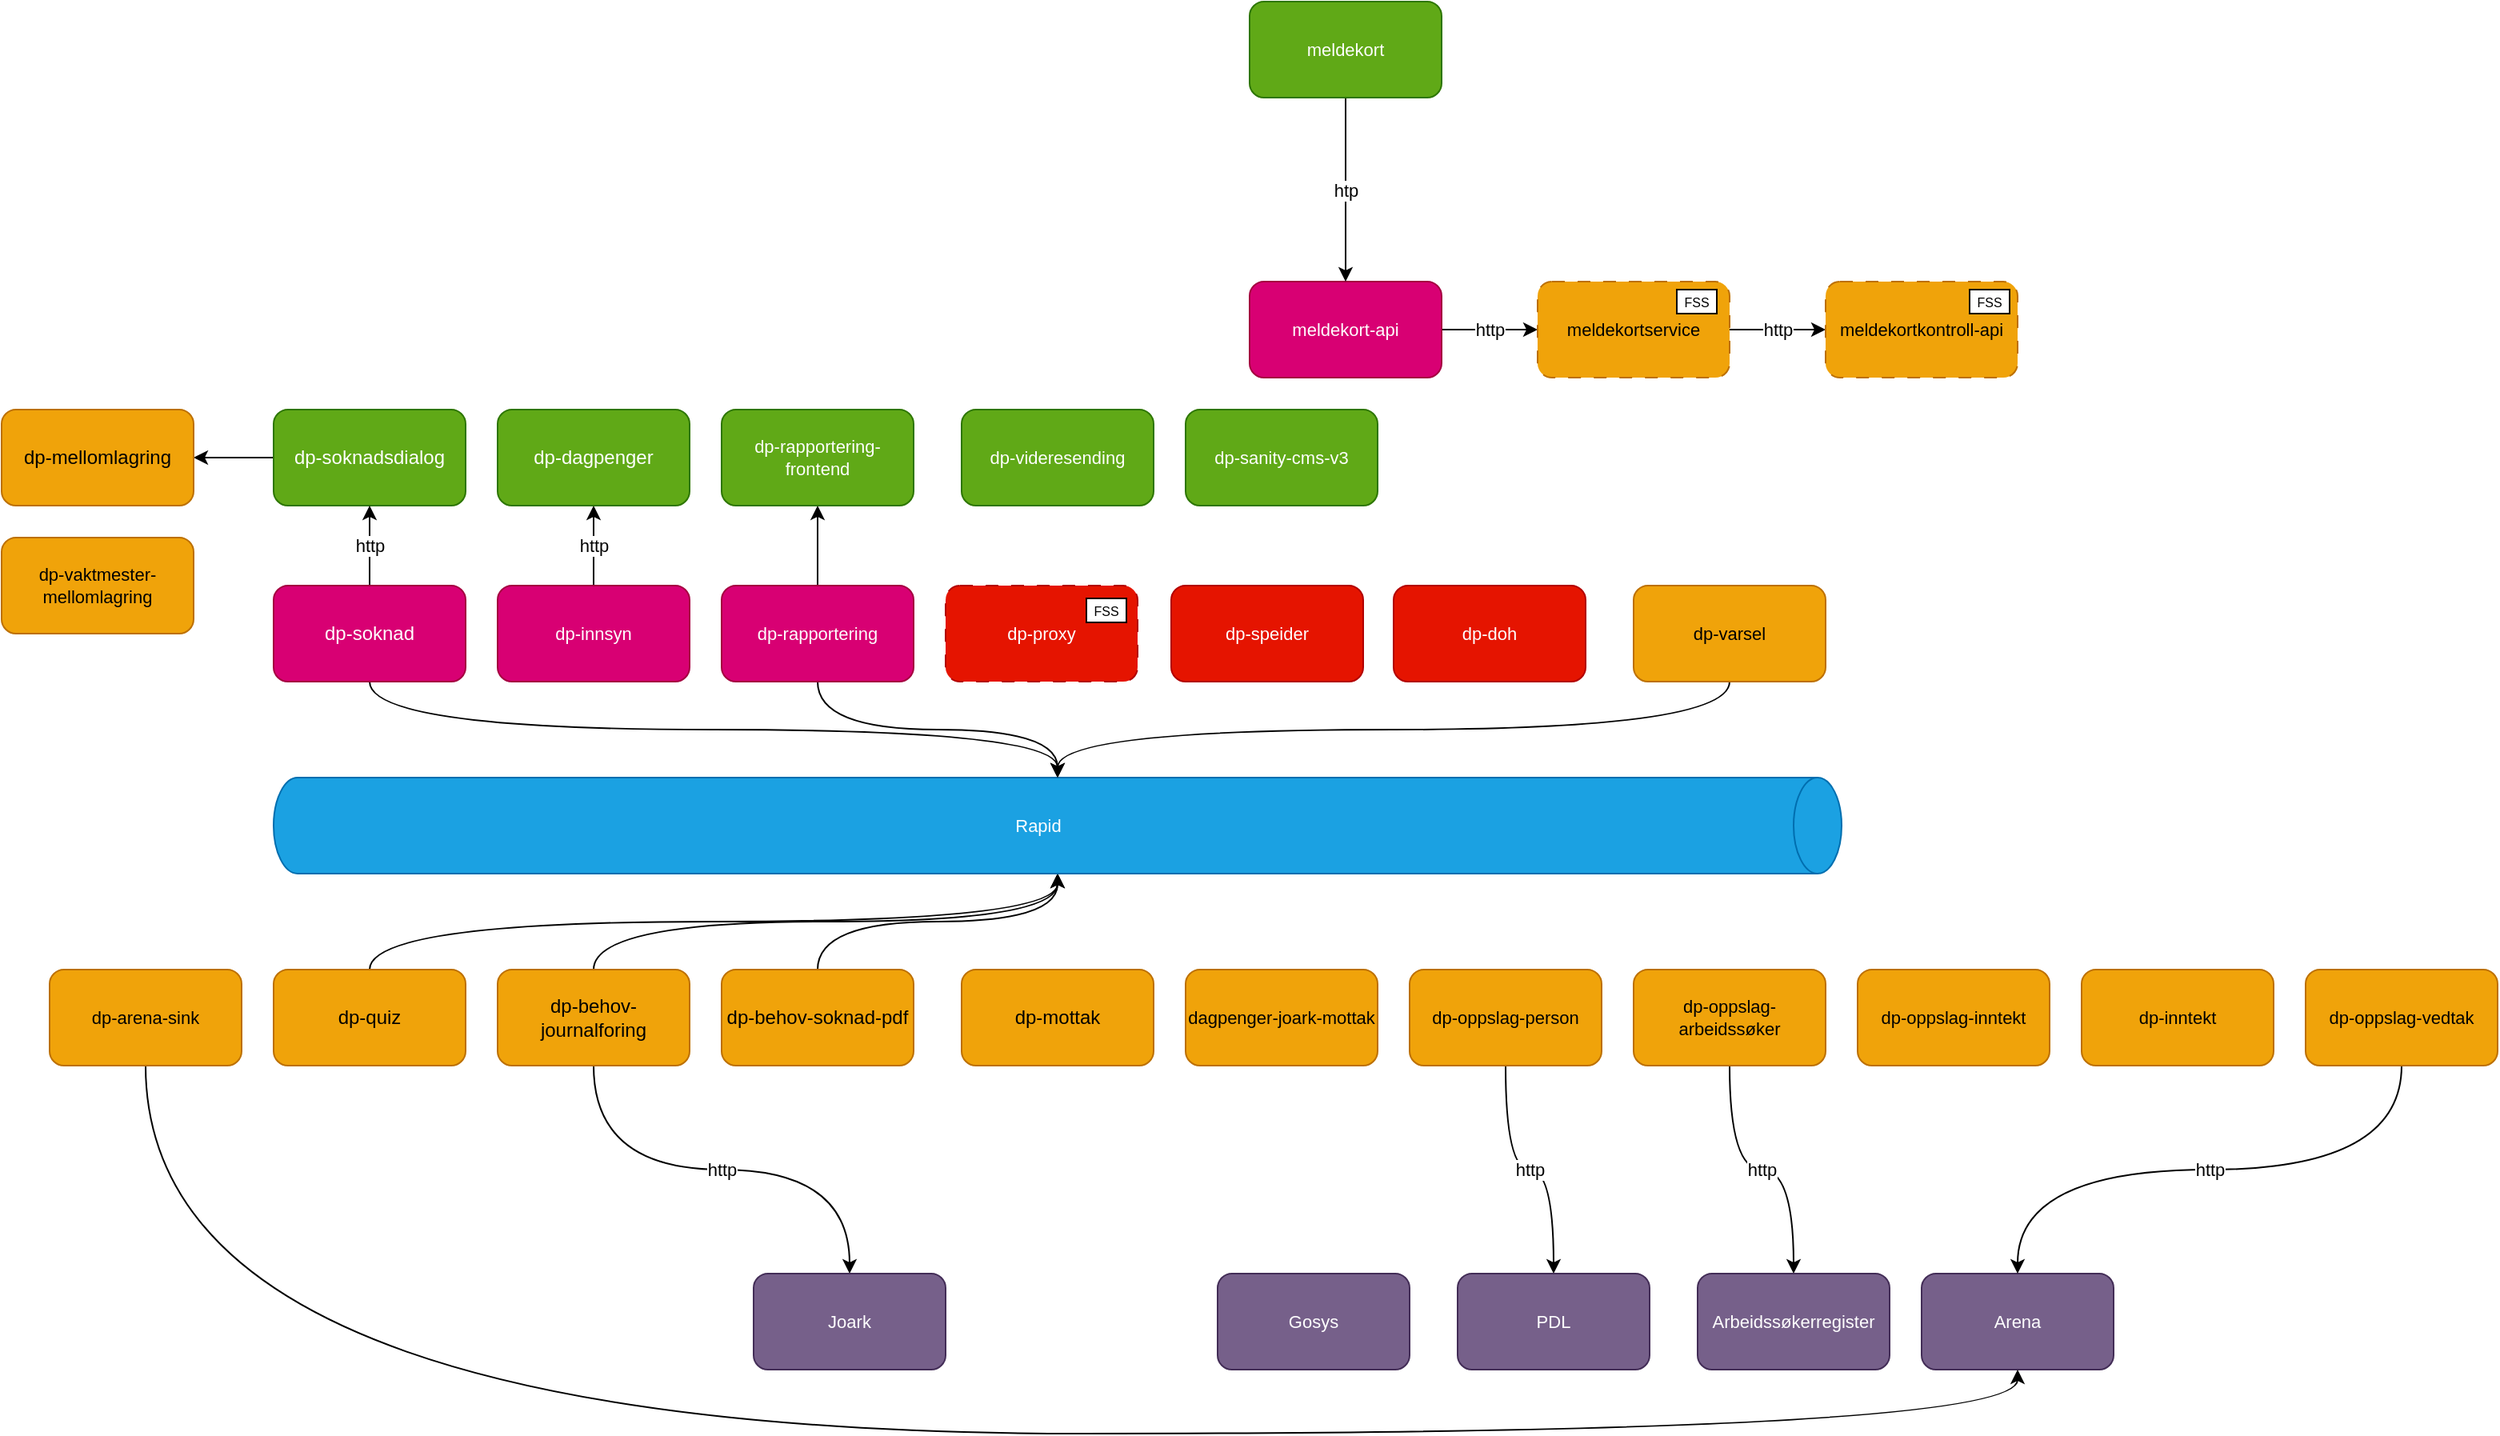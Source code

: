 <mxfile>
    <diagram id="-Lch-_9MEjzNEEFxBhNr" name="Page-1">
        <mxGraphModel dx="1575" dy="1952" grid="1" gridSize="10" guides="1" tooltips="1" connect="1" arrows="1" fold="1" page="1" pageScale="1" pageWidth="827" pageHeight="1169" math="0" shadow="0">
            <root>
                <mxCell id="0"/>
                <mxCell id="1" parent="0"/>
                <mxCell id="21" style="edgeStyle=orthogonalEdgeStyle;shape=connector;curved=1;rounded=1;html=1;entryX=1;entryY=0.5;entryDx=0;entryDy=0;labelBackgroundColor=default;strokeColor=default;fontFamily=Helvetica;fontSize=11;fontColor=default;endArrow=classic;" edge="1" parent="1" source="2" target="13">
                    <mxGeometry relative="1" as="geometry">
                        <Array as="points">
                            <mxPoint x="175" y="50"/>
                            <mxPoint x="175" y="50"/>
                        </Array>
                    </mxGeometry>
                </mxCell>
                <mxCell id="2" value="dp-soknadsdialog" style="rounded=1;whiteSpace=wrap;html=1;fillColor=#60a917;fontColor=#ffffff;strokeColor=#2D7600;" vertex="1" parent="1">
                    <mxGeometry x="200" y="20" width="120" height="60" as="geometry"/>
                </mxCell>
                <mxCell id="16" style="edgeStyle=orthogonalEdgeStyle;shape=connector;curved=1;rounded=1;html=1;labelBackgroundColor=default;strokeColor=default;fontFamily=Helvetica;fontSize=11;fontColor=default;endArrow=classic;" edge="1" parent="1" source="3" target="15">
                    <mxGeometry relative="1" as="geometry"/>
                </mxCell>
                <mxCell id="20" value="http" style="edgeStyle=orthogonalEdgeStyle;shape=connector;curved=1;rounded=1;html=1;entryX=0.5;entryY=1;entryDx=0;entryDy=0;labelBackgroundColor=default;strokeColor=default;fontFamily=Helvetica;fontSize=11;fontColor=default;endArrow=classic;" edge="1" parent="1" source="3" target="2">
                    <mxGeometry relative="1" as="geometry"/>
                </mxCell>
                <mxCell id="3" value="dp-soknad" style="whiteSpace=wrap;html=1;rounded=1;fillColor=#d80073;fontColor=#ffffff;strokeColor=#A50040;" vertex="1" parent="1">
                    <mxGeometry x="200" y="130" width="120" height="60" as="geometry"/>
                </mxCell>
                <mxCell id="17" style="edgeStyle=orthogonalEdgeStyle;shape=connector;curved=1;rounded=1;html=1;entryX=1;entryY=0.5;entryDx=0;entryDy=0;entryPerimeter=0;labelBackgroundColor=default;strokeColor=default;fontFamily=Helvetica;fontSize=11;fontColor=default;endArrow=classic;" edge="1" parent="1" source="5" target="15">
                    <mxGeometry relative="1" as="geometry"/>
                </mxCell>
                <mxCell id="5" value="dp-quiz" style="whiteSpace=wrap;html=1;rounded=1;fillColor=#f0a30a;fontColor=#000000;strokeColor=#BD7000;" vertex="1" parent="1">
                    <mxGeometry x="200" y="370" width="120" height="60" as="geometry"/>
                </mxCell>
                <mxCell id="19" style="edgeStyle=orthogonalEdgeStyle;shape=connector;curved=1;rounded=1;html=1;entryX=1;entryY=0.5;entryDx=0;entryDy=0;entryPerimeter=0;labelBackgroundColor=default;strokeColor=default;fontFamily=Helvetica;fontSize=11;fontColor=default;endArrow=classic;" edge="1" parent="1" source="7" target="15">
                    <mxGeometry relative="1" as="geometry"/>
                </mxCell>
                <mxCell id="7" value="dp-behov-soknad-pdf" style="whiteSpace=wrap;html=1;rounded=1;fillColor=#f0a30a;fontColor=#000000;strokeColor=#BD7000;" vertex="1" parent="1">
                    <mxGeometry x="480" y="370" width="120" height="60" as="geometry"/>
                </mxCell>
                <mxCell id="18" style="edgeStyle=orthogonalEdgeStyle;shape=connector;curved=1;rounded=1;html=1;entryX=1;entryY=0.5;entryDx=0;entryDy=0;entryPerimeter=0;labelBackgroundColor=default;strokeColor=default;fontFamily=Helvetica;fontSize=11;fontColor=default;endArrow=classic;" edge="1" parent="1" source="12" target="15">
                    <mxGeometry relative="1" as="geometry"/>
                </mxCell>
                <mxCell id="26" value="http" style="edgeStyle=orthogonalEdgeStyle;shape=connector;curved=1;rounded=1;html=1;entryX=0.5;entryY=0;entryDx=0;entryDy=0;labelBackgroundColor=default;strokeColor=default;fontFamily=Helvetica;fontSize=11;fontColor=default;endArrow=classic;exitX=0.5;exitY=1;exitDx=0;exitDy=0;" edge="1" parent="1" source="12" target="25">
                    <mxGeometry relative="1" as="geometry"/>
                </mxCell>
                <mxCell id="12" value="dp-behov-journalforing" style="whiteSpace=wrap;html=1;rounded=1;fillColor=#f0a30a;fontColor=#000000;strokeColor=#BD7000;" vertex="1" parent="1">
                    <mxGeometry x="340" y="370" width="120" height="60" as="geometry"/>
                </mxCell>
                <mxCell id="13" value="dp-mellomlagring" style="whiteSpace=wrap;html=1;rounded=1;fillColor=#f0a30a;fontColor=#000000;strokeColor=#BD7000;" vertex="1" parent="1">
                    <mxGeometry x="30" y="20" width="120" height="60" as="geometry"/>
                </mxCell>
                <mxCell id="15" value="Rapid" style="shape=cylinder3;whiteSpace=wrap;html=1;boundedLbl=1;backgroundOutline=1;size=15;fontFamily=Helvetica;fontSize=11;rotation=90;horizontal=0;fillColor=#1ba1e2;strokeColor=#006EAF;fontColor=#ffffff;" vertex="1" parent="1">
                    <mxGeometry x="660" y="-210" width="60" height="980" as="geometry"/>
                </mxCell>
                <mxCell id="22" value="dp-mottak" style="whiteSpace=wrap;html=1;rounded=1;fillColor=#f0a30a;fontColor=#000000;strokeColor=#BD7000;" vertex="1" parent="1">
                    <mxGeometry x="630" y="370" width="120" height="60" as="geometry"/>
                </mxCell>
                <mxCell id="23" value="Arena" style="rounded=1;whiteSpace=wrap;html=1;fontFamily=Helvetica;fontSize=11;fontColor=#ffffff;fillColor=#76608a;strokeColor=#432D57;" vertex="1" parent="1">
                    <mxGeometry x="1230" y="560" width="120" height="60" as="geometry"/>
                </mxCell>
                <mxCell id="24" value="Gosys" style="rounded=1;whiteSpace=wrap;html=1;fontFamily=Helvetica;fontSize=11;fontColor=#ffffff;fillColor=#76608a;strokeColor=#432D57;" vertex="1" parent="1">
                    <mxGeometry x="790" y="560" width="120" height="60" as="geometry"/>
                </mxCell>
                <mxCell id="25" value="Joark" style="rounded=1;whiteSpace=wrap;html=1;fontFamily=Helvetica;fontSize=11;fontColor=#ffffff;fillColor=#76608a;strokeColor=#432D57;" vertex="1" parent="1">
                    <mxGeometry x="500" y="560" width="120" height="60" as="geometry"/>
                </mxCell>
                <mxCell id="27" value="dagpenger-joark-mottak" style="rounded=1;whiteSpace=wrap;html=1;fontFamily=Helvetica;fontSize=11;fontColor=#000000;fillColor=#f0a30a;strokeColor=#BD7000;" vertex="1" parent="1">
                    <mxGeometry x="770" y="370" width="120" height="60" as="geometry"/>
                </mxCell>
                <mxCell id="30" value="http" style="edgeStyle=orthogonalEdgeStyle;shape=connector;curved=1;rounded=1;html=1;entryX=0.5;entryY=0;entryDx=0;entryDy=0;labelBackgroundColor=default;strokeColor=default;fontFamily=Helvetica;fontSize=11;fontColor=default;endArrow=classic;" edge="1" parent="1" source="28" target="29">
                    <mxGeometry relative="1" as="geometry"/>
                </mxCell>
                <mxCell id="28" value="dp-oppslag-person" style="rounded=1;whiteSpace=wrap;html=1;fontFamily=Helvetica;fontSize=11;fontColor=#000000;fillColor=#f0a30a;strokeColor=#BD7000;" vertex="1" parent="1">
                    <mxGeometry x="910" y="370" width="120" height="60" as="geometry"/>
                </mxCell>
                <mxCell id="29" value="PDL" style="rounded=1;whiteSpace=wrap;html=1;fontFamily=Helvetica;fontSize=11;fontColor=#ffffff;fillColor=#76608a;strokeColor=#432D57;" vertex="1" parent="1">
                    <mxGeometry x="940" y="560" width="120" height="60" as="geometry"/>
                </mxCell>
                <mxCell id="33" value="http" style="edgeStyle=orthogonalEdgeStyle;shape=connector;curved=1;rounded=1;html=1;entryX=0.5;entryY=0;entryDx=0;entryDy=0;labelBackgroundColor=default;strokeColor=default;fontFamily=Helvetica;fontSize=11;fontColor=default;endArrow=classic;" edge="1" parent="1" source="31" target="32">
                    <mxGeometry relative="1" as="geometry"/>
                </mxCell>
                <mxCell id="31" value="dp-oppslag-arbeidssøker" style="rounded=1;whiteSpace=wrap;html=1;fontFamily=Helvetica;fontSize=11;fontColor=#000000;fillColor=#f0a30a;strokeColor=#BD7000;" vertex="1" parent="1">
                    <mxGeometry x="1050" y="370" width="120" height="60" as="geometry"/>
                </mxCell>
                <mxCell id="32" value="Arbeidssøkerregister" style="rounded=1;whiteSpace=wrap;html=1;fontFamily=Helvetica;fontSize=11;fontColor=#ffffff;fillColor=#76608a;strokeColor=#432D57;" vertex="1" parent="1">
                    <mxGeometry x="1090" y="560" width="120" height="60" as="geometry"/>
                </mxCell>
                <mxCell id="34" value="dp-oppslag-inntekt" style="rounded=1;whiteSpace=wrap;html=1;fontFamily=Helvetica;fontSize=11;fontColor=#000000;fillColor=#f0a30a;strokeColor=#BD7000;" vertex="1" parent="1">
                    <mxGeometry x="1190" y="370" width="120" height="60" as="geometry"/>
                </mxCell>
                <mxCell id="35" value="dp-inntekt" style="whiteSpace=wrap;html=1;fontSize=11;rounded=1;fillColor=#f0a30a;fontColor=#000000;strokeColor=#BD7000;" vertex="1" parent="1">
                    <mxGeometry x="1330" y="370" width="120" height="60" as="geometry"/>
                </mxCell>
                <mxCell id="38" value="http" style="edgeStyle=orthogonalEdgeStyle;shape=connector;curved=1;rounded=1;html=1;entryX=0.5;entryY=0;entryDx=0;entryDy=0;labelBackgroundColor=default;strokeColor=default;fontFamily=Helvetica;fontSize=11;fontColor=default;endArrow=classic;exitX=0.5;exitY=1;exitDx=0;exitDy=0;" edge="1" parent="1" source="37" target="23">
                    <mxGeometry relative="1" as="geometry"/>
                </mxCell>
                <mxCell id="37" value="dp-oppslag-vedtak" style="whiteSpace=wrap;html=1;fontSize=11;rounded=1;fillColor=#f0a30a;fontColor=#000000;strokeColor=#BD7000;" vertex="1" parent="1">
                    <mxGeometry x="1470" y="370" width="120" height="60" as="geometry"/>
                </mxCell>
                <mxCell id="42" value="http" style="edgeStyle=orthogonalEdgeStyle;shape=connector;curved=1;rounded=1;html=1;entryX=0.5;entryY=1;entryDx=0;entryDy=0;labelBackgroundColor=default;strokeColor=default;fontFamily=Helvetica;fontSize=11;fontColor=default;endArrow=classic;" edge="1" parent="1" source="39" target="40">
                    <mxGeometry relative="1" as="geometry"/>
                </mxCell>
                <mxCell id="39" value="dp-innsyn" style="whiteSpace=wrap;html=1;fontSize=11;rounded=1;fillColor=#d80073;fontColor=#ffffff;strokeColor=#A50040;" vertex="1" parent="1">
                    <mxGeometry x="340" y="130" width="120" height="60" as="geometry"/>
                </mxCell>
                <mxCell id="40" value="dp-dagpenger" style="whiteSpace=wrap;html=1;rounded=1;fillColor=#60a917;fontColor=#ffffff;strokeColor=#2D7600;" vertex="1" parent="1">
                    <mxGeometry x="340" y="20" width="120" height="60" as="geometry"/>
                </mxCell>
                <mxCell id="45" value="" style="edgeStyle=orthogonalEdgeStyle;shape=connector;curved=1;rounded=1;html=1;labelBackgroundColor=default;strokeColor=default;fontFamily=Helvetica;fontSize=11;fontColor=default;endArrow=classic;" edge="1" parent="1" source="43" target="44">
                    <mxGeometry relative="1" as="geometry"/>
                </mxCell>
                <mxCell id="46" style="edgeStyle=orthogonalEdgeStyle;shape=connector;curved=1;rounded=1;html=1;entryX=0;entryY=0.5;entryDx=0;entryDy=0;entryPerimeter=0;labelBackgroundColor=default;strokeColor=default;fontFamily=Helvetica;fontSize=11;fontColor=default;endArrow=classic;" edge="1" parent="1" source="43" target="15">
                    <mxGeometry relative="1" as="geometry"/>
                </mxCell>
                <mxCell id="43" value="dp-rapportering" style="whiteSpace=wrap;html=1;fontSize=11;rounded=1;fillColor=#d80073;fontColor=#ffffff;strokeColor=#A50040;" vertex="1" parent="1">
                    <mxGeometry x="480" y="130" width="120" height="60" as="geometry"/>
                </mxCell>
                <mxCell id="44" value="dp-rapportering-frontend" style="whiteSpace=wrap;html=1;fontSize=11;rounded=1;fillColor=#60a917;fontColor=#ffffff;strokeColor=#2D7600;" vertex="1" parent="1">
                    <mxGeometry x="480" y="20" width="120" height="60" as="geometry"/>
                </mxCell>
                <mxCell id="57" value="http" style="edgeStyle=orthogonalEdgeStyle;shape=connector;curved=1;rounded=1;html=1;labelBackgroundColor=default;strokeColor=default;fontFamily=Helvetica;fontSize=11;fontColor=default;endArrow=classic;" edge="1" parent="1" source="47" target="49">
                    <mxGeometry relative="1" as="geometry"/>
                </mxCell>
                <mxCell id="47" value="meldekort-api" style="whiteSpace=wrap;html=1;fontSize=11;rounded=1;fillColor=#d80073;fontColor=#ffffff;strokeColor=#A50040;" vertex="1" parent="1">
                    <mxGeometry x="810" y="-60" width="120" height="60" as="geometry"/>
                </mxCell>
                <mxCell id="55" value="htp" style="edgeStyle=orthogonalEdgeStyle;shape=connector;curved=1;rounded=1;html=1;entryX=0.5;entryY=0;entryDx=0;entryDy=0;labelBackgroundColor=default;strokeColor=default;fontFamily=Helvetica;fontSize=11;fontColor=default;endArrow=classic;" edge="1" parent="1" source="48" target="47">
                    <mxGeometry relative="1" as="geometry"/>
                </mxCell>
                <mxCell id="48" value="meldekort" style="whiteSpace=wrap;html=1;fontSize=11;rounded=1;fillColor=#60a917;fontColor=#ffffff;strokeColor=#2D7600;" vertex="1" parent="1">
                    <mxGeometry x="810" y="-235" width="120" height="60" as="geometry"/>
                </mxCell>
                <mxCell id="58" value="http" style="edgeStyle=orthogonalEdgeStyle;shape=connector;curved=1;rounded=1;html=1;entryX=0;entryY=0.5;entryDx=0;entryDy=0;labelBackgroundColor=default;strokeColor=default;fontFamily=Helvetica;fontSize=11;fontColor=default;endArrow=classic;" edge="1" parent="1" source="49" target="50">
                    <mxGeometry relative="1" as="geometry"/>
                </mxCell>
                <mxCell id="49" value="meldekortservice" style="whiteSpace=wrap;html=1;fontSize=11;rounded=1;dashed=1;dashPattern=8 8;fillColor=#f0a30a;fontColor=#000000;strokeColor=#BD7000;" vertex="1" parent="1">
                    <mxGeometry x="990" y="-60" width="120" height="60" as="geometry"/>
                </mxCell>
                <mxCell id="50" value="meldekortkontroll-api" style="whiteSpace=wrap;html=1;fontSize=11;rounded=1;dashed=1;dashPattern=8 8;fillColor=#f0a30a;fontColor=#000000;strokeColor=#BD7000;" vertex="1" parent="1">
                    <mxGeometry x="1170" y="-60" width="120" height="60" as="geometry"/>
                </mxCell>
                <mxCell id="51" value="dp-proxy" style="whiteSpace=wrap;html=1;fontSize=11;rounded=1;dashed=1;dashPattern=8 8;fillColor=#e51400;fontColor=#ffffff;strokeColor=#B20000;" vertex="1" parent="1">
                    <mxGeometry x="620" y="130" width="120" height="60" as="geometry"/>
                </mxCell>
                <mxCell id="52" value="dp-speider" style="whiteSpace=wrap;html=1;fontSize=11;rounded=1;fillColor=#e51400;fontColor=#ffffff;strokeColor=#B20000;" vertex="1" parent="1">
                    <mxGeometry x="761" y="130" width="120" height="60" as="geometry"/>
                </mxCell>
                <mxCell id="53" value="dp-doh" style="whiteSpace=wrap;html=1;fontSize=11;rounded=1;fillColor=#e51400;fontColor=#ffffff;strokeColor=#B20000;" vertex="1" parent="1">
                    <mxGeometry x="900" y="130" width="120" height="60" as="geometry"/>
                </mxCell>
                <mxCell id="54" value="dp-vaktmester-mellomlagring" style="whiteSpace=wrap;html=1;fontSize=11;rounded=1;fillColor=#f0a30a;fontColor=#000000;strokeColor=#BD7000;" vertex="1" parent="1">
                    <mxGeometry x="30" y="100" width="120" height="60" as="geometry"/>
                </mxCell>
                <mxCell id="59" value="dp-videresending" style="whiteSpace=wrap;html=1;fontSize=11;rounded=1;fillColor=#60a917;fontColor=#ffffff;strokeColor=#2D7600;" vertex="1" parent="1">
                    <mxGeometry x="630" y="20" width="120" height="60" as="geometry"/>
                </mxCell>
                <mxCell id="64" style="edgeStyle=orthogonalEdgeStyle;shape=connector;curved=1;rounded=1;html=1;labelBackgroundColor=default;strokeColor=default;fontFamily=Helvetica;fontSize=11;fontColor=default;endArrow=classic;" edge="1" parent="1" source="60" target="15">
                    <mxGeometry relative="1" as="geometry"/>
                </mxCell>
                <mxCell id="60" value="dp-varsel" style="whiteSpace=wrap;html=1;fontSize=11;rounded=1;fillColor=#f0a30a;fontColor=#000000;strokeColor=#BD7000;" vertex="1" parent="1">
                    <mxGeometry x="1050" y="130" width="120" height="60" as="geometry"/>
                </mxCell>
                <mxCell id="61" value="dp-sanity-cms-v3" style="whiteSpace=wrap;html=1;fontSize=11;rounded=1;fillColor=#60a917;fontColor=#ffffff;strokeColor=#2D7600;" vertex="1" parent="1">
                    <mxGeometry x="770" y="20" width="120" height="60" as="geometry"/>
                </mxCell>
                <mxCell id="63" style="edgeStyle=orthogonalEdgeStyle;shape=connector;curved=1;rounded=1;html=1;entryX=0.5;entryY=1;entryDx=0;entryDy=0;labelBackgroundColor=default;strokeColor=default;fontFamily=Helvetica;fontSize=11;fontColor=default;endArrow=classic;exitX=0.5;exitY=1;exitDx=0;exitDy=0;" edge="1" parent="1" source="62" target="23">
                    <mxGeometry relative="1" as="geometry">
                        <Array as="points">
                            <mxPoint x="120" y="660"/>
                            <mxPoint x="1290" y="660"/>
                        </Array>
                    </mxGeometry>
                </mxCell>
                <mxCell id="62" value="dp-arena-sink" style="whiteSpace=wrap;html=1;fontSize=11;rounded=1;fillColor=#f0a30a;fontColor=#000000;strokeColor=#BD7000;" vertex="1" parent="1">
                    <mxGeometry x="60" y="370" width="120" height="60" as="geometry"/>
                </mxCell>
                <mxCell id="65" value="FSS" style="rounded=0;whiteSpace=wrap;html=1;fontFamily=Helvetica;fontSize=8;" vertex="1" parent="1">
                    <mxGeometry x="1077" y="-55" width="25" height="15" as="geometry"/>
                </mxCell>
                <mxCell id="66" value="FSS" style="rounded=0;whiteSpace=wrap;html=1;fontFamily=Helvetica;fontSize=8;" vertex="1" parent="1">
                    <mxGeometry x="1260" y="-55" width="25" height="15" as="geometry"/>
                </mxCell>
                <mxCell id="67" value="FSS" style="rounded=0;whiteSpace=wrap;html=1;fontFamily=Helvetica;fontSize=8;" vertex="1" parent="1">
                    <mxGeometry x="708" y="138" width="25" height="15" as="geometry"/>
                </mxCell>
            </root>
        </mxGraphModel>
    </diagram>
</mxfile>
